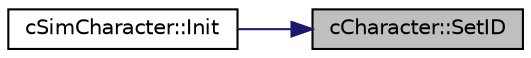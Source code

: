 digraph "cCharacter::SetID"
{
 // LATEX_PDF_SIZE
  edge [fontname="Helvetica",fontsize="10",labelfontname="Helvetica",labelfontsize="10"];
  node [fontname="Helvetica",fontsize="10",shape=record];
  rankdir="RL";
  Node1 [label="cCharacter::SetID",height=0.2,width=0.4,color="black", fillcolor="grey75", style="filled", fontcolor="black",tooltip=" "];
  Node1 -> Node2 [dir="back",color="midnightblue",fontsize="10",style="solid",fontname="Helvetica"];
  Node2 [label="cSimCharacter::Init",height=0.2,width=0.4,color="black", fillcolor="white", style="filled",URL="$classc_sim_character.html#a268ec8e85dcc271e9bb20a8e0c44c124",tooltip=" "];
}
